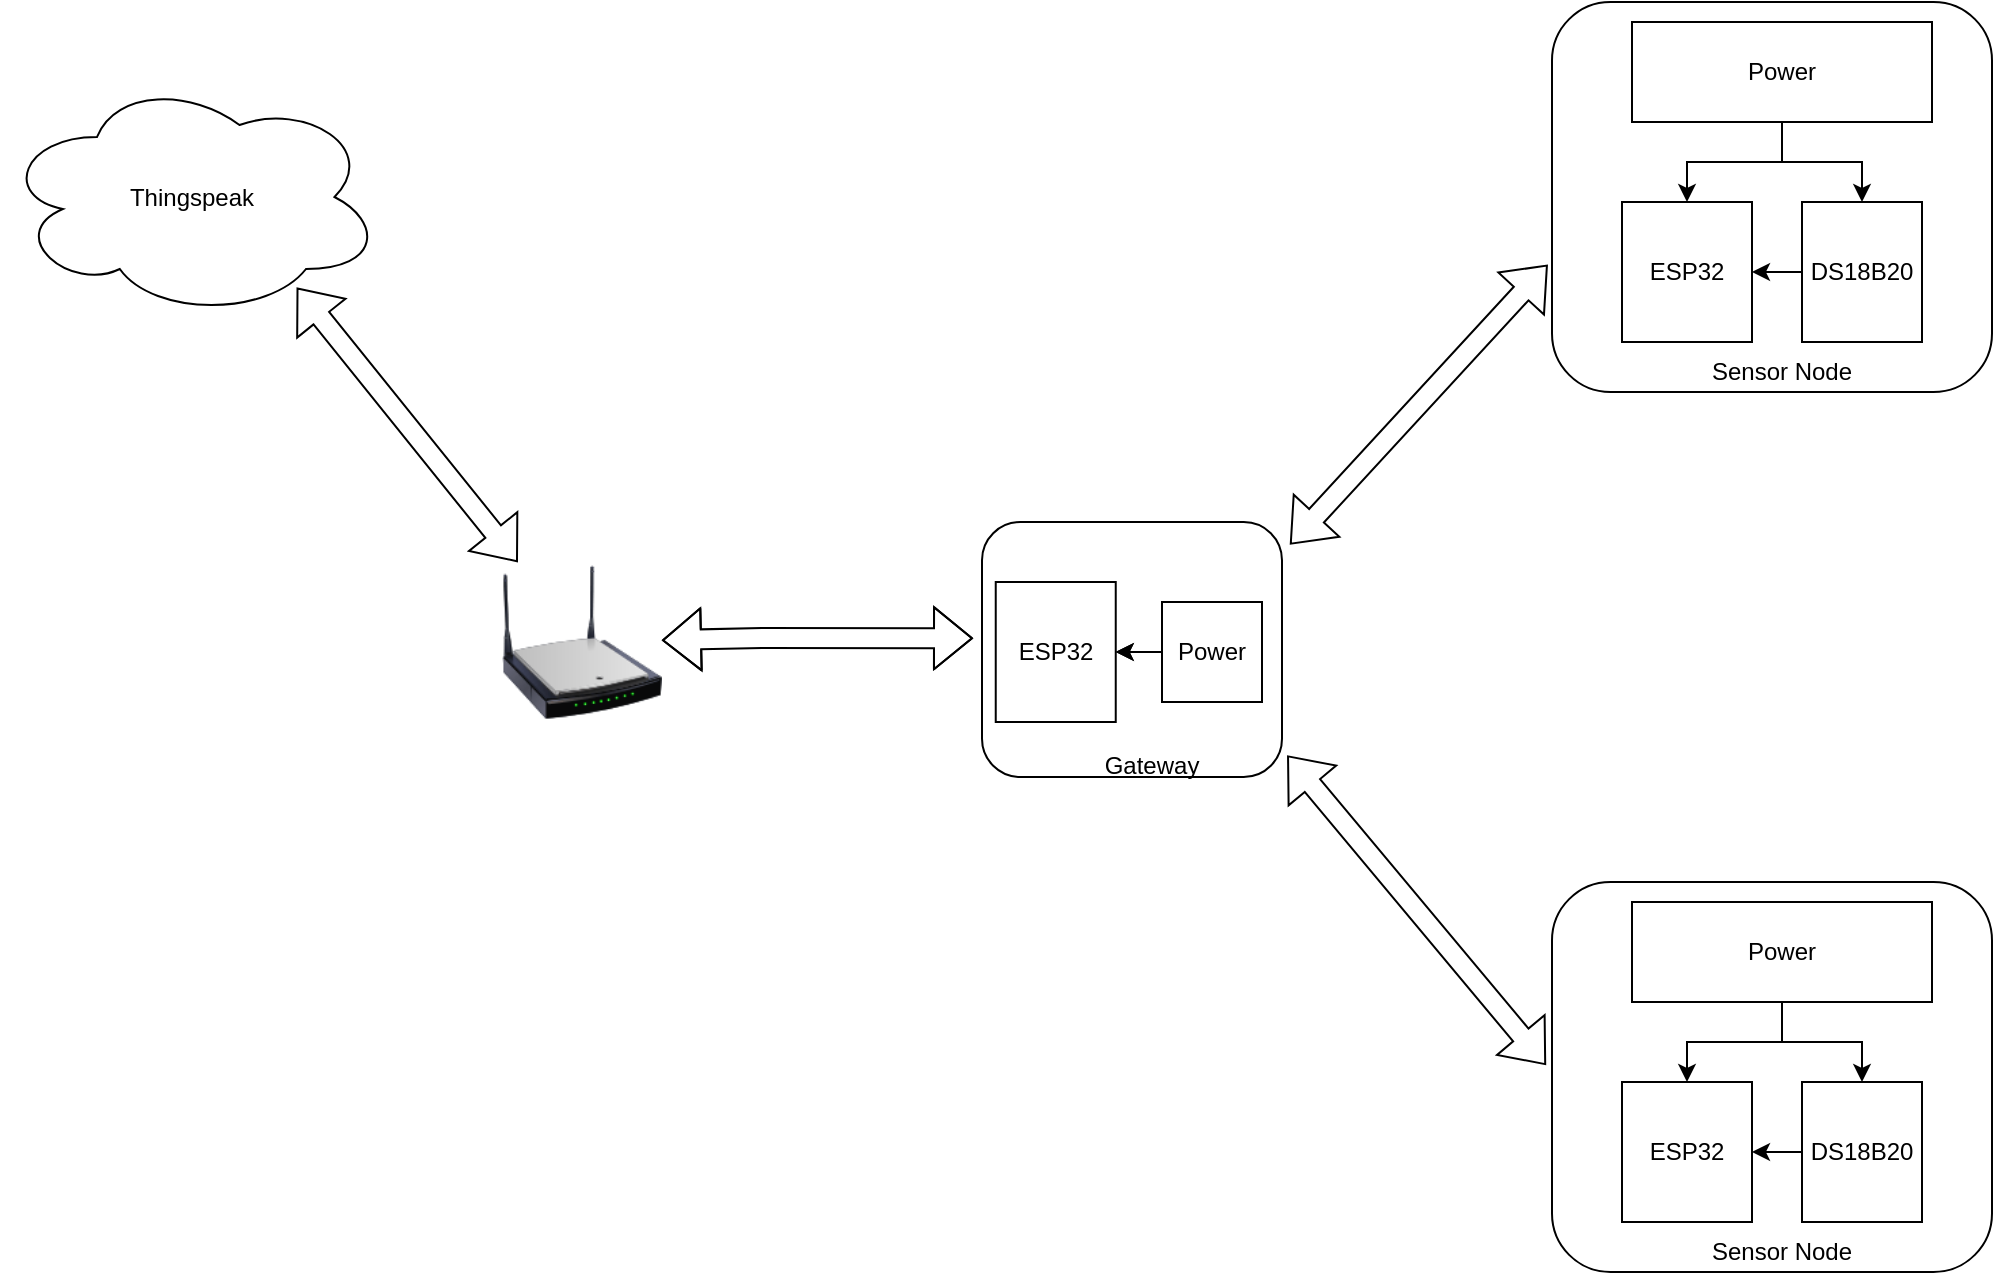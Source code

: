 <mxfile version="20.8.20" type="github">
  <diagram id="M9jGDUiDNRcZd1WNRBZr" name="Page-1">
    <mxGraphModel dx="2336" dy="1896" grid="1" gridSize="10" guides="1" tooltips="1" connect="1" arrows="1" fold="1" page="1" pageScale="1" pageWidth="850" pageHeight="1100" math="0" shadow="0">
      <root>
        <mxCell id="0" />
        <mxCell id="1" parent="0" />
        <mxCell id="IyW-SBipxfJ-EqF8rfU7-41" value="&lt;br&gt;&lt;br&gt;&lt;br&gt;&lt;br&gt;&lt;br&gt;&lt;br&gt;&lt;br&gt;&lt;br&gt;&lt;br&gt;&lt;br&gt;&lt;br&gt;&lt;span style=&quot;white-space: pre;&quot;&gt; &lt;/span&gt;&lt;span style=&quot;white-space: pre;&quot;&gt; &lt;/span&gt;&lt;br&gt;&lt;span style=&quot;white-space: pre;&quot;&gt; &lt;/span&gt;&lt;span style=&quot;white-space: pre;&quot;&gt; &lt;/span&gt;&lt;span style=&quot;white-space: pre;&quot;&gt; &lt;/span&gt;Sensor Node" style="rounded=1;whiteSpace=wrap;html=1;" parent="1" vertex="1">
          <mxGeometry x="425" y="-40" width="220" height="195" as="geometry" />
        </mxCell>
        <mxCell id="IyW-SBipxfJ-EqF8rfU7-3" value="ESP32" style="rounded=0;whiteSpace=wrap;html=1;" parent="1" vertex="1">
          <mxGeometry x="460" y="60" width="65" height="70" as="geometry" />
        </mxCell>
        <mxCell id="IyW-SBipxfJ-EqF8rfU7-12" value="" style="shape=flexArrow;endArrow=classic;startArrow=classic;html=1;rounded=0;exitX=1.027;exitY=0.088;exitDx=0;exitDy=0;exitPerimeter=0;entryX=-0.01;entryY=0.674;entryDx=0;entryDy=0;entryPerimeter=0;" parent="1" source="IyW-SBipxfJ-EqF8rfU7-66" target="IyW-SBipxfJ-EqF8rfU7-41" edge="1">
          <mxGeometry width="100" height="100" relative="1" as="geometry">
            <mxPoint x="295.49" y="227.84" as="sourcePoint" />
            <mxPoint x="370" y="90" as="targetPoint" />
          </mxGeometry>
        </mxCell>
        <mxCell id="IyW-SBipxfJ-EqF8rfU7-16" value="" style="shape=flexArrow;endArrow=classic;startArrow=classic;html=1;rounded=0;exitX=1.018;exitY=0.916;exitDx=0;exitDy=0;exitPerimeter=0;entryX=-0.014;entryY=0.469;entryDx=0;entryDy=0;entryPerimeter=0;" parent="1" source="IyW-SBipxfJ-EqF8rfU7-66" target="IyW-SBipxfJ-EqF8rfU7-57" edge="1">
          <mxGeometry width="100" height="100" relative="1" as="geometry">
            <mxPoint x="292.43" y="340.26" as="sourcePoint" />
            <mxPoint x="396.01" y="438.9" as="targetPoint" />
            <Array as="points" />
          </mxGeometry>
        </mxCell>
        <mxCell id="IyW-SBipxfJ-EqF8rfU7-23" value="" style="shape=flexArrow;endArrow=classic;startArrow=classic;html=1;rounded=0;entryX=-0.03;entryY=0.456;entryDx=0;entryDy=0;entryPerimeter=0;" parent="1" source="aDcIAIFk6YRATUNbwxnY-2" target="IyW-SBipxfJ-EqF8rfU7-66" edge="1">
          <mxGeometry width="100" height="100" relative="1" as="geometry">
            <mxPoint x="19.98" y="276.527" as="sourcePoint" />
            <mxPoint x="198.02" y="276.56" as="targetPoint" />
            <Array as="points">
              <mxPoint x="30" y="278" />
            </Array>
          </mxGeometry>
        </mxCell>
        <mxCell id="IyW-SBipxfJ-EqF8rfU7-29" value="" style="shape=image;verticalLabelPosition=bottom;labelBackgroundColor=default;verticalAlign=top;aspect=fixed;imageAspect=0;image=https://ptik.um.ac.id/wp-content/uploads/2018/03/wifi.png;rotation=0;" parent="1" vertex="1">
          <mxGeometry x="40" y="250" width="36.87" height="29" as="geometry" />
        </mxCell>
        <mxCell id="IyW-SBipxfJ-EqF8rfU7-36" style="edgeStyle=orthogonalEdgeStyle;rounded=0;orthogonalLoop=1;jettySize=auto;html=1;entryX=1;entryY=0.5;entryDx=0;entryDy=0;" parent="1" source="IyW-SBipxfJ-EqF8rfU7-32" target="IyW-SBipxfJ-EqF8rfU7-3" edge="1">
          <mxGeometry relative="1" as="geometry" />
        </mxCell>
        <mxCell id="IyW-SBipxfJ-EqF8rfU7-32" value="DS18B20" style="rounded=0;whiteSpace=wrap;html=1;" parent="1" vertex="1">
          <mxGeometry x="550" y="60" width="60" height="70" as="geometry" />
        </mxCell>
        <mxCell id="IyW-SBipxfJ-EqF8rfU7-47" style="edgeStyle=orthogonalEdgeStyle;rounded=0;orthogonalLoop=1;jettySize=auto;html=1;" parent="1" source="IyW-SBipxfJ-EqF8rfU7-46" target="IyW-SBipxfJ-EqF8rfU7-32" edge="1">
          <mxGeometry relative="1" as="geometry" />
        </mxCell>
        <mxCell id="IyW-SBipxfJ-EqF8rfU7-48" style="edgeStyle=orthogonalEdgeStyle;rounded=0;orthogonalLoop=1;jettySize=auto;html=1;entryX=0.5;entryY=0;entryDx=0;entryDy=0;" parent="1" source="IyW-SBipxfJ-EqF8rfU7-46" target="IyW-SBipxfJ-EqF8rfU7-3" edge="1">
          <mxGeometry relative="1" as="geometry" />
        </mxCell>
        <mxCell id="IyW-SBipxfJ-EqF8rfU7-46" value="Power" style="rounded=0;whiteSpace=wrap;html=1;" parent="1" vertex="1">
          <mxGeometry x="465" y="-30" width="150" height="50" as="geometry" />
        </mxCell>
        <mxCell id="IyW-SBipxfJ-EqF8rfU7-57" value="&lt;br&gt;&lt;br&gt;&lt;br&gt;&lt;br&gt;&lt;br&gt;&lt;br&gt;&lt;br&gt;&lt;br&gt;&lt;br&gt;&lt;br&gt;&lt;br&gt;&lt;span style=&quot;white-space: pre;&quot;&gt; &lt;/span&gt;&lt;span style=&quot;white-space: pre;&quot;&gt; &lt;/span&gt;&lt;br&gt;&lt;span style=&quot;white-space: pre;&quot;&gt; &lt;/span&gt;&lt;span style=&quot;white-space: pre;&quot;&gt; &lt;/span&gt;&lt;span style=&quot;white-space: pre;&quot;&gt; &lt;/span&gt;Sensor Node" style="rounded=1;whiteSpace=wrap;html=1;" parent="1" vertex="1">
          <mxGeometry x="425" y="400" width="220" height="195" as="geometry" />
        </mxCell>
        <mxCell id="IyW-SBipxfJ-EqF8rfU7-58" value="ESP32" style="rounded=0;whiteSpace=wrap;html=1;" parent="1" vertex="1">
          <mxGeometry x="460" y="500" width="65" height="70" as="geometry" />
        </mxCell>
        <mxCell id="IyW-SBipxfJ-EqF8rfU7-59" style="edgeStyle=orthogonalEdgeStyle;rounded=0;orthogonalLoop=1;jettySize=auto;html=1;entryX=1;entryY=0.5;entryDx=0;entryDy=0;" parent="1" source="IyW-SBipxfJ-EqF8rfU7-60" target="IyW-SBipxfJ-EqF8rfU7-58" edge="1">
          <mxGeometry relative="1" as="geometry" />
        </mxCell>
        <mxCell id="IyW-SBipxfJ-EqF8rfU7-60" value="DS18B20" style="rounded=0;whiteSpace=wrap;html=1;" parent="1" vertex="1">
          <mxGeometry x="550" y="500" width="60" height="70" as="geometry" />
        </mxCell>
        <mxCell id="IyW-SBipxfJ-EqF8rfU7-61" style="edgeStyle=orthogonalEdgeStyle;rounded=0;orthogonalLoop=1;jettySize=auto;html=1;" parent="1" source="IyW-SBipxfJ-EqF8rfU7-63" target="IyW-SBipxfJ-EqF8rfU7-60" edge="1">
          <mxGeometry relative="1" as="geometry" />
        </mxCell>
        <mxCell id="IyW-SBipxfJ-EqF8rfU7-62" style="edgeStyle=orthogonalEdgeStyle;rounded=0;orthogonalLoop=1;jettySize=auto;html=1;entryX=0.5;entryY=0;entryDx=0;entryDy=0;" parent="1" source="IyW-SBipxfJ-EqF8rfU7-63" target="IyW-SBipxfJ-EqF8rfU7-58" edge="1">
          <mxGeometry relative="1" as="geometry" />
        </mxCell>
        <mxCell id="IyW-SBipxfJ-EqF8rfU7-63" value="Power" style="rounded=0;whiteSpace=wrap;html=1;" parent="1" vertex="1">
          <mxGeometry x="465" y="410" width="150" height="50" as="geometry" />
        </mxCell>
        <mxCell id="IyW-SBipxfJ-EqF8rfU7-66" value="&lt;br&gt;&lt;br&gt;&lt;br&gt;&lt;br&gt;&lt;br&gt;&lt;br&gt;&lt;br&gt;&lt;br&gt;&lt;span style=&quot;white-space: pre;&quot;&gt; &lt;/span&gt;&amp;nbsp; &amp;nbsp;&lt;span style=&quot;white-space: pre;&quot;&gt; &lt;/span&gt;&lt;span style=&quot;white-space: pre;&quot;&gt; &lt;/span&gt;Gateway" style="rounded=1;whiteSpace=wrap;html=1;" parent="1" vertex="1">
          <mxGeometry x="140" y="220" width="150" height="127.5" as="geometry" />
        </mxCell>
        <mxCell id="IyW-SBipxfJ-EqF8rfU7-67" value="ESP32" style="rounded=0;whiteSpace=wrap;html=1;" parent="1" vertex="1">
          <mxGeometry x="146.87" y="250" width="60" height="70" as="geometry" />
        </mxCell>
        <mxCell id="IyW-SBipxfJ-EqF8rfU7-72" value="" style="edgeStyle=orthogonalEdgeStyle;rounded=0;orthogonalLoop=1;jettySize=auto;html=1;" parent="1" source="IyW-SBipxfJ-EqF8rfU7-68" target="IyW-SBipxfJ-EqF8rfU7-67" edge="1">
          <mxGeometry relative="1" as="geometry" />
        </mxCell>
        <mxCell id="urhH8CZF4CywOij-O50m-8" value="" style="edgeStyle=orthogonalEdgeStyle;rounded=0;orthogonalLoop=1;jettySize=auto;html=1;" parent="1" source="IyW-SBipxfJ-EqF8rfU7-68" target="IyW-SBipxfJ-EqF8rfU7-67" edge="1">
          <mxGeometry relative="1" as="geometry" />
        </mxCell>
        <mxCell id="IyW-SBipxfJ-EqF8rfU7-68" value="Power" style="rounded=0;whiteSpace=wrap;html=1;" parent="1" vertex="1">
          <mxGeometry x="230" y="260" width="50" height="50" as="geometry" />
        </mxCell>
        <mxCell id="urhH8CZF4CywOij-O50m-3" value="" style="shape=image;verticalLabelPosition=bottom;labelBackgroundColor=default;verticalAlign=top;aspect=fixed;imageAspect=0;image=https://embetronicx.com/wp-content/uploads/2017/07/Bluetooth-Low-Energy-BLE-Introduction-1200x1200.png;" parent="1" vertex="1">
          <mxGeometry x="320" y="130" width="40" height="40" as="geometry" />
        </mxCell>
        <mxCell id="urhH8CZF4CywOij-O50m-7" value="" style="shape=image;verticalLabelPosition=bottom;labelBackgroundColor=default;verticalAlign=top;aspect=fixed;imageAspect=0;image=https://embetronicx.com/wp-content/uploads/2017/07/Bluetooth-Low-Energy-BLE-Introduction-1200x1200.png;" parent="1" vertex="1">
          <mxGeometry x="350" y="380" width="40" height="40" as="geometry" />
        </mxCell>
        <mxCell id="aDcIAIFk6YRATUNbwxnY-2" value="" style="image;html=1;image=img/lib/clip_art/networking/Wireless_Router_N_128x128.png" vertex="1" parent="1">
          <mxGeometry x="-100" y="240" width="80" height="80" as="geometry" />
        </mxCell>
        <mxCell id="aDcIAIFk6YRATUNbwxnY-4" value="Thingspeak" style="ellipse;shape=cloud;whiteSpace=wrap;html=1;" vertex="1" parent="1">
          <mxGeometry x="-350" y="-2.5" width="190" height="120" as="geometry" />
        </mxCell>
        <mxCell id="aDcIAIFk6YRATUNbwxnY-5" value="" style="shape=flexArrow;endArrow=classic;startArrow=classic;html=1;rounded=0;exitX=0.776;exitY=0.878;exitDx=0;exitDy=0;exitPerimeter=0;" edge="1" parent="1" source="aDcIAIFk6YRATUNbwxnY-4" target="aDcIAIFk6YRATUNbwxnY-2">
          <mxGeometry width="100" height="100" relative="1" as="geometry">
            <mxPoint x="-176" y="118.5" as="sourcePoint" />
            <mxPoint x="10" y="150" as="targetPoint" />
            <Array as="points" />
          </mxGeometry>
        </mxCell>
      </root>
    </mxGraphModel>
  </diagram>
</mxfile>
